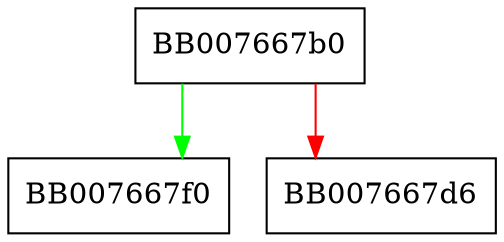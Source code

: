 digraph aesni_cbc_hmac_sha256_ctrl {
  node [shape="box"];
  graph [splines=ortho];
  BB007667b0 -> BB007667f0 [color="green"];
  BB007667b0 -> BB007667d6 [color="red"];
}